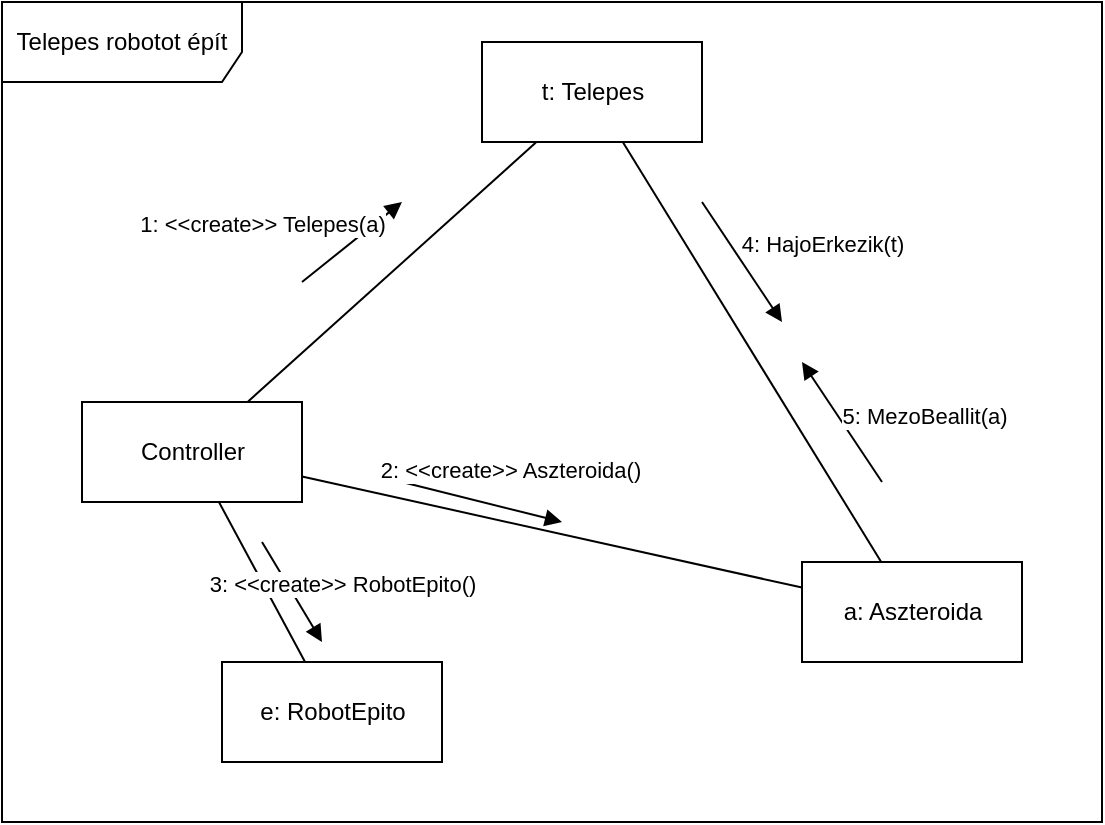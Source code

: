 <mxfile version="14.4.8" type="github">
  <diagram id="iL3k7XcaUQwhEXji2diZ" name="Page-1">
    <mxGraphModel dx="1038" dy="548" grid="1" gridSize="10" guides="1" tooltips="1" connect="1" arrows="1" fold="1" page="1" pageScale="1" pageWidth="850" pageHeight="1100" math="0" shadow="0">
      <root>
        <mxCell id="0" />
        <mxCell id="1" parent="0" />
        <mxCell id="ItiB5R7a2HmLv1XGC4YS-1" value="Telepes robotot épít" style="shape=umlFrame;whiteSpace=wrap;html=1;width=120;height=40;" vertex="1" parent="1">
          <mxGeometry x="10" y="10" width="550" height="410" as="geometry" />
        </mxCell>
        <mxCell id="aNzbc31fKJ_Hpfi3j9VX-1" value="t: Telepes" style="html=1;" parent="1" vertex="1">
          <mxGeometry x="250" y="30" width="110" height="50" as="geometry" />
        </mxCell>
        <mxCell id="aNzbc31fKJ_Hpfi3j9VX-2" value="e: RobotEpito" style="html=1;" parent="1" vertex="1">
          <mxGeometry x="120" y="340" width="110" height="50" as="geometry" />
        </mxCell>
        <mxCell id="aNzbc31fKJ_Hpfi3j9VX-3" value="Controller" style="html=1;" parent="1" vertex="1">
          <mxGeometry x="50" y="210" width="110" height="50" as="geometry" />
        </mxCell>
        <mxCell id="aNzbc31fKJ_Hpfi3j9VX-4" value="" style="html=1;verticalAlign=bottom;endArrow=none;endFill=0;" parent="1" source="aNzbc31fKJ_Hpfi3j9VX-3" target="aNzbc31fKJ_Hpfi3j9VX-1" edge="1">
          <mxGeometry width="80" relative="1" as="geometry">
            <mxPoint x="380" y="180" as="sourcePoint" />
            <mxPoint x="460" y="180" as="targetPoint" />
          </mxGeometry>
        </mxCell>
        <mxCell id="aNzbc31fKJ_Hpfi3j9VX-5" value="" style="html=1;verticalAlign=bottom;endArrow=none;endFill=0;" parent="1" source="aNzbc31fKJ_Hpfi3j9VX-3" target="aNzbc31fKJ_Hpfi3j9VX-2" edge="1">
          <mxGeometry width="80" relative="1" as="geometry">
            <mxPoint x="209.231" y="270" as="sourcePoint" />
            <mxPoint x="350.769" y="190" as="targetPoint" />
          </mxGeometry>
        </mxCell>
        <mxCell id="aNzbc31fKJ_Hpfi3j9VX-6" value="1: &amp;lt;&amp;lt;create&amp;gt;&amp;gt; Telepes(a)" style="html=1;verticalAlign=bottom;endArrow=block;" parent="1" edge="1">
          <mxGeometry x="-1" y="28" width="80" relative="1" as="geometry">
            <mxPoint x="160" y="150" as="sourcePoint" />
            <mxPoint x="210" y="110" as="targetPoint" />
            <mxPoint x="-3" y="2" as="offset" />
          </mxGeometry>
        </mxCell>
        <mxCell id="aNzbc31fKJ_Hpfi3j9VX-8" value="a: Aszteroida" style="html=1;" parent="1" vertex="1">
          <mxGeometry x="410" y="290" width="110" height="50" as="geometry" />
        </mxCell>
        <mxCell id="aNzbc31fKJ_Hpfi3j9VX-12" value="" style="html=1;verticalAlign=bottom;endArrow=none;endFill=0;" parent="1" source="aNzbc31fKJ_Hpfi3j9VX-3" target="aNzbc31fKJ_Hpfi3j9VX-8" edge="1">
          <mxGeometry width="80" relative="1" as="geometry">
            <mxPoint x="160" y="230" as="sourcePoint" />
            <mxPoint x="300" y="130" as="targetPoint" />
          </mxGeometry>
        </mxCell>
        <mxCell id="aNzbc31fKJ_Hpfi3j9VX-13" value="2: &amp;lt;&amp;lt;create&amp;gt;&amp;gt; Aszteroida()" style="html=1;verticalAlign=bottom;endArrow=block;" parent="1" edge="1">
          <mxGeometry x="0.288" y="10" width="80" relative="1" as="geometry">
            <mxPoint x="210" y="250" as="sourcePoint" />
            <mxPoint x="290" y="270" as="targetPoint" />
            <mxPoint as="offset" />
          </mxGeometry>
        </mxCell>
        <mxCell id="aNzbc31fKJ_Hpfi3j9VX-14" value="3: &amp;lt;&amp;lt;create&amp;gt;&amp;gt; RobotEpito()" style="html=1;verticalAlign=bottom;endArrow=block;" parent="1" edge="1">
          <mxGeometry x="0.588" y="19" width="80" relative="1" as="geometry">
            <mxPoint x="140" y="280" as="sourcePoint" />
            <mxPoint x="170" y="330" as="targetPoint" />
            <mxPoint as="offset" />
          </mxGeometry>
        </mxCell>
        <mxCell id="aNzbc31fKJ_Hpfi3j9VX-16" value="4: HajoErkezik(t)" style="html=1;verticalAlign=bottom;endArrow=block;" parent="1" edge="1">
          <mxGeometry x="0.615" y="33" width="80" relative="1" as="geometry">
            <mxPoint x="360" y="110" as="sourcePoint" />
            <mxPoint x="400" y="170" as="targetPoint" />
            <mxPoint as="offset" />
          </mxGeometry>
        </mxCell>
        <mxCell id="VtVtpAuPuRpJdiW_7L0x-1" value="" style="endArrow=none;html=1;" parent="1" source="aNzbc31fKJ_Hpfi3j9VX-8" target="aNzbc31fKJ_Hpfi3j9VX-1" edge="1">
          <mxGeometry width="50" height="50" relative="1" as="geometry">
            <mxPoint x="400" y="310" as="sourcePoint" />
            <mxPoint x="450" y="260" as="targetPoint" />
          </mxGeometry>
        </mxCell>
        <mxCell id="VtVtpAuPuRpJdiW_7L0x-5" value="5: MezoBeallit(a)" style="html=1;verticalAlign=bottom;endArrow=block;" parent="1" edge="1">
          <mxGeometry x="-0.76" y="-31" width="80" relative="1" as="geometry">
            <mxPoint x="450" y="250" as="sourcePoint" />
            <mxPoint x="410" y="190" as="targetPoint" />
            <mxPoint as="offset" />
          </mxGeometry>
        </mxCell>
      </root>
    </mxGraphModel>
  </diagram>
</mxfile>
